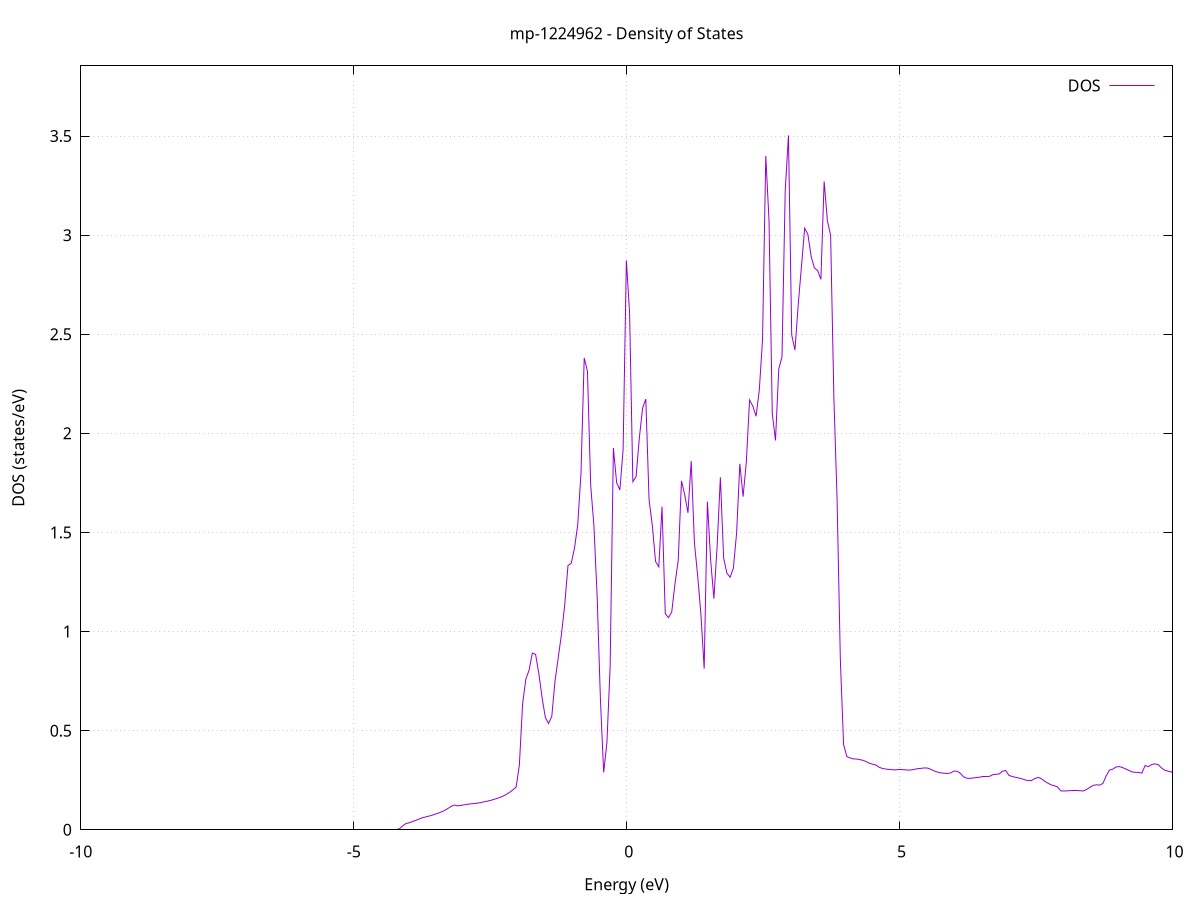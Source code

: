 set title 'mp-1224962 - Density of States'
set xlabel 'Energy (eV)'
set ylabel 'DOS (states/eV)'
set grid
set xrange [-10:10]
set yrange [0:3.854]
set xzeroaxis lt -1
set terminal png size 800,600
set output 'mp-1224962_dos_gnuplot.png'
plot '-' using 1:2 with lines title 'DOS'
-55.007000 0.000000
-54.947600 0.000000
-54.888200 0.000000
-54.828800 0.000000
-54.769400 0.000000
-54.710000 0.000000
-54.650600 0.000000
-54.591300 0.000000
-54.531900 0.000000
-54.472500 0.000000
-54.413100 0.000000
-54.353700 0.000000
-54.294300 0.000000
-54.234900 0.000000
-54.175500 0.000000
-54.116100 0.000000
-54.056700 0.000000
-53.997300 0.000000
-53.937900 0.000000
-53.878500 0.000000
-53.819100 0.000000
-53.759700 0.000000
-53.700300 0.000000
-53.640900 0.000000
-53.581500 0.000000
-53.522100 0.000000
-53.462700 0.000000
-53.403300 0.000000
-53.343900 0.000000
-53.284500 0.000000
-53.225100 0.000000
-53.165700 0.000000
-53.106300 0.000000
-53.046900 0.000000
-52.987500 0.000000
-52.928100 0.000000
-52.868700 0.000000
-52.809300 0.000000
-52.749900 0.000000
-52.690500 0.000000
-52.631100 0.000000
-52.571700 0.000000
-52.512300 0.000000
-52.453000 0.000000
-52.393600 0.000000
-52.334200 0.000000
-52.274800 0.000000
-52.215400 0.000000
-52.156000 0.000000
-52.096600 0.000000
-52.037200 0.000000
-51.977800 0.000000
-51.918400 0.000000
-51.859000 0.000000
-51.799600 0.000000
-51.740200 0.000000
-51.680800 0.000000
-51.621400 0.000000
-51.562000 0.000000
-51.502600 0.000000
-51.443200 0.000000
-51.383800 0.000000
-51.324400 0.000000
-51.265000 0.000000
-51.205600 0.000000
-51.146200 0.000000
-51.086800 0.000000
-51.027400 0.000000
-50.968000 0.000000
-50.908600 0.000000
-50.849200 0.000000
-50.789800 0.000000
-50.730400 0.000000
-50.671000 0.000000
-50.611600 0.000000
-50.552200 0.000000
-50.492800 0.000000
-50.433400 0.000000
-50.374100 0.000000
-50.314700 0.000000
-50.255300 0.000000
-50.195900 0.000000
-50.136500 0.000000
-50.077100 0.000000
-50.017700 0.000000
-49.958300 0.000000
-49.898900 0.000000
-49.839500 0.000000
-49.780100 0.000000
-49.720700 0.000000
-49.661300 0.000000
-49.601900 49.075800
-49.542500 0.000000
-49.483100 0.000000
-49.423700 0.000000
-49.364300 16.734500
-49.304900 0.000000
-49.245500 0.000000
-49.186100 0.000000
-49.126700 0.000000
-49.067300 0.000000
-49.007900 0.000000
-48.948500 0.000000
-48.889100 0.000000
-48.829700 0.000000
-48.770300 0.000000
-48.710900 0.000000
-48.651500 0.000000
-48.592100 0.000000
-48.532700 0.000000
-48.473300 0.000000
-48.413900 0.000000
-48.354500 0.000000
-48.295100 0.000000
-48.235800 0.000000
-48.176400 0.000000
-48.117000 0.000000
-48.057600 0.000000
-47.998200 0.000000
-47.938800 0.000000
-47.879400 0.000000
-47.820000 0.000000
-47.760600 0.000000
-47.701200 0.000000
-47.641800 0.000000
-47.582400 0.000000
-47.523000 0.000000
-47.463600 0.000000
-47.404200 0.000000
-47.344800 0.000000
-47.285400 0.000000
-47.226000 0.000000
-47.166600 0.000000
-47.107200 0.000000
-47.047800 0.000000
-46.988400 0.000000
-46.929000 0.000000
-46.869600 0.000000
-46.810200 0.000000
-46.750800 0.000000
-46.691400 0.000000
-46.632000 0.000000
-46.572600 0.000000
-46.513200 0.000000
-46.453800 0.000000
-46.394400 0.000000
-46.335000 0.000000
-46.275600 0.000000
-46.216200 0.000000
-46.156800 0.000000
-46.097500 0.000000
-46.038100 0.000000
-45.978700 0.000000
-45.919300 0.000000
-45.859900 0.000000
-45.800500 0.000000
-45.741100 0.000000
-45.681700 0.000000
-45.622300 0.000000
-45.562900 0.000000
-45.503500 0.000000
-45.444100 0.000000
-45.384700 0.000000
-45.325300 0.000000
-45.265900 0.000000
-45.206500 0.000000
-45.147100 0.000000
-45.087700 0.000000
-45.028300 0.000000
-44.968900 0.000000
-44.909500 0.000000
-44.850100 0.000000
-44.790700 0.000000
-44.731300 0.000000
-44.671900 0.000000
-44.612500 0.000000
-44.553100 0.000000
-44.493700 0.000000
-44.434300 0.000000
-44.374900 0.000000
-44.315500 0.000000
-44.256100 0.000000
-44.196700 0.000000
-44.137300 0.000000
-44.077900 0.000000
-44.018500 0.000000
-43.959200 0.000000
-43.899800 0.000000
-43.840400 0.000000
-43.781000 0.000000
-43.721600 0.000000
-43.662200 0.000000
-43.602800 0.000000
-43.543400 0.000000
-43.484000 0.000000
-43.424600 0.000000
-43.365200 0.000000
-43.305800 0.000000
-43.246400 0.000000
-43.187000 0.000000
-43.127600 0.000000
-43.068200 0.000000
-43.008800 0.000000
-42.949400 0.000000
-42.890000 0.000000
-42.830600 0.000000
-42.771200 0.000000
-42.711800 0.000000
-42.652400 0.000000
-42.593000 0.000000
-42.533600 0.000000
-42.474200 0.000000
-42.414800 0.000000
-42.355400 0.000000
-42.296000 0.000000
-42.236600 0.000000
-42.177200 0.000000
-42.117800 0.000000
-42.058400 0.000000
-41.999000 0.000000
-41.939600 0.000000
-41.880300 0.000000
-41.820900 0.000000
-41.761500 0.000000
-41.702100 0.000000
-41.642700 0.000000
-41.583300 0.000000
-41.523900 0.000000
-41.464500 0.000000
-41.405100 0.000000
-41.345700 0.000000
-41.286300 0.000000
-41.226900 0.000000
-41.167500 0.000000
-41.108100 0.000000
-41.048700 0.000000
-40.989300 0.000000
-40.929900 0.000000
-40.870500 0.000000
-40.811100 0.000000
-40.751700 0.000000
-40.692300 0.000000
-40.632900 0.000000
-40.573500 0.000000
-40.514100 0.000000
-40.454700 0.000000
-40.395300 0.000000
-40.335900 0.000000
-40.276500 0.000000
-40.217100 0.000000
-40.157700 0.000000
-40.098300 0.000000
-40.038900 0.000000
-39.979500 0.000000
-39.920100 0.000000
-39.860700 0.000000
-39.801300 0.000000
-39.742000 0.000000
-39.682600 0.000000
-39.623200 0.000000
-39.563800 0.000000
-39.504400 0.000000
-39.445000 0.000000
-39.385600 0.000000
-39.326200 0.000000
-39.266800 0.000000
-39.207400 0.000000
-39.148000 0.000000
-39.088600 0.000000
-39.029200 0.000000
-38.969800 0.000000
-38.910400 0.000000
-38.851000 0.000000
-38.791600 0.000000
-38.732200 0.000000
-38.672800 0.000000
-38.613400 0.000000
-38.554000 0.000000
-38.494600 0.000000
-38.435200 0.000000
-38.375800 0.000000
-38.316400 0.000000
-38.257000 0.000000
-38.197600 0.000000
-38.138200 0.000000
-38.078800 0.000000
-38.019400 0.000000
-37.960000 0.000000
-37.900600 0.000000
-37.841200 0.000000
-37.781800 0.000000
-37.722400 0.000000
-37.663000 0.000000
-37.603700 0.000000
-37.544300 0.000000
-37.484900 0.000000
-37.425500 0.000000
-37.366100 0.000000
-37.306700 0.000000
-37.247300 0.000000
-37.187900 0.000000
-37.128500 0.000000
-37.069100 0.000000
-37.009700 0.000000
-36.950300 0.000000
-36.890900 0.000000
-36.831500 0.000000
-36.772100 0.000000
-36.712700 0.000000
-36.653300 0.000000
-36.593900 0.000000
-36.534500 0.000000
-36.475100 0.000000
-36.415700 0.000000
-36.356300 0.000000
-36.296900 0.000000
-36.237500 0.000000
-36.178100 0.000000
-36.118700 0.000000
-36.059300 0.000000
-35.999900 0.000000
-35.940500 0.000000
-35.881100 0.000000
-35.821700 0.000000
-35.762300 0.000000
-35.702900 0.000000
-35.643500 0.000000
-35.584100 0.000000
-35.524700 0.000000
-35.465400 0.000000
-35.406000 0.000000
-35.346600 0.000000
-35.287200 0.000000
-35.227800 0.000000
-35.168400 0.000000
-35.109000 0.000000
-35.049600 0.000000
-34.990200 0.000000
-34.930800 0.000000
-34.871400 0.000000
-34.812000 0.000000
-34.752600 0.000000
-34.693200 0.000000
-34.633800 0.000000
-34.574400 0.000000
-34.515000 0.000000
-34.455600 0.000000
-34.396200 0.000000
-34.336800 0.000000
-34.277400 0.000000
-34.218000 0.000000
-34.158600 0.000000
-34.099200 0.000000
-34.039800 0.000000
-33.980400 0.000000
-33.921000 0.000000
-33.861600 0.000000
-33.802200 0.000000
-33.742800 0.000000
-33.683400 0.000000
-33.624000 0.000000
-33.564600 0.000000
-33.505200 0.000000
-33.445800 0.000000
-33.386500 0.000000
-33.327100 0.000000
-33.267700 0.000000
-33.208300 0.000000
-33.148900 0.000000
-33.089500 0.000000
-33.030100 0.000000
-32.970700 0.000000
-32.911300 0.000000
-32.851900 0.000000
-32.792500 0.000000
-32.733100 0.000000
-32.673700 0.000000
-32.614300 0.000000
-32.554900 0.000000
-32.495500 0.000000
-32.436100 0.000000
-32.376700 0.000000
-32.317300 0.000000
-32.257900 0.000000
-32.198500 0.000000
-32.139100 0.000000
-32.079700 0.000000
-32.020300 0.000000
-31.960900 0.000000
-31.901500 0.000000
-31.842100 0.000000
-31.782700 0.000000
-31.723300 0.000000
-31.663900 0.000000
-31.604500 0.000000
-31.545100 0.000000
-31.485700 0.000000
-31.426300 0.000000
-31.366900 0.000000
-31.307500 0.000000
-31.248200 0.000000
-31.188800 0.000000
-31.129400 0.000000
-31.070000 0.000000
-31.010600 0.000000
-30.951200 0.000000
-30.891800 0.000000
-30.832400 0.000000
-30.773000 0.000000
-30.713600 0.000000
-30.654200 0.000000
-30.594800 0.000000
-30.535400 0.000000
-30.476000 0.000000
-30.416600 0.000000
-30.357200 0.000000
-30.297800 0.000000
-30.238400 0.000000
-30.179000 0.000000
-30.119600 0.000000
-30.060200 0.000000
-30.000800 0.000000
-29.941400 0.000000
-29.882000 0.000000
-29.822600 0.000000
-29.763200 0.000000
-29.703800 0.000000
-29.644400 0.000000
-29.585000 0.000000
-29.525600 0.000000
-29.466200 0.000000
-29.406800 0.000000
-29.347400 0.000000
-29.288000 0.000000
-29.228600 0.000000
-29.169200 0.000000
-29.109900 0.000000
-29.050500 0.000000
-28.991100 0.000000
-28.931700 0.000000
-28.872300 0.000000
-28.812900 0.000000
-28.753500 0.000000
-28.694100 0.000000
-28.634700 0.000000
-28.575300 0.000000
-28.515900 0.000000
-28.456500 0.000000
-28.397100 0.000000
-28.337700 0.000000
-28.278300 0.000000
-28.218900 0.000000
-28.159500 0.000000
-28.100100 0.000000
-28.040700 0.000000
-27.981300 0.000000
-27.921900 0.000000
-27.862500 0.000000
-27.803100 0.000000
-27.743700 0.000000
-27.684300 0.000000
-27.624900 0.000000
-27.565500 0.000000
-27.506100 0.000000
-27.446700 0.000000
-27.387300 0.000000
-27.327900 0.000000
-27.268500 0.000000
-27.209100 0.000000
-27.149700 0.000000
-27.090300 0.000000
-27.030900 0.000000
-26.971600 0.000000
-26.912200 0.000000
-26.852800 0.000000
-26.793400 0.000000
-26.734000 0.000000
-26.674600 0.000000
-26.615200 0.000000
-26.555800 0.000000
-26.496400 0.000000
-26.437000 0.000000
-26.377600 0.000000
-26.318200 0.000000
-26.258800 0.000000
-26.199400 0.000000
-26.140000 0.000000
-26.080600 0.000000
-26.021200 0.000000
-25.961800 0.000000
-25.902400 0.000000
-25.843000 0.000000
-25.783600 0.000000
-25.724200 0.000000
-25.664800 0.000000
-25.605400 0.000000
-25.546000 0.000000
-25.486600 0.000000
-25.427200 0.000000
-25.367800 0.000000
-25.308400 0.000000
-25.249000 0.000000
-25.189600 0.000000
-25.130200 0.000000
-25.070800 0.000000
-25.011400 0.000000
-24.952000 0.000000
-24.892700 0.000000
-24.833300 0.000000
-24.773900 0.000000
-24.714500 0.000000
-24.655100 0.000000
-24.595700 0.000000
-24.536300 0.000000
-24.476900 0.000000
-24.417500 0.000000
-24.358100 0.000000
-24.298700 0.000000
-24.239300 0.000000
-24.179900 0.000000
-24.120500 0.000000
-24.061100 0.000000
-24.001700 0.000000
-23.942300 0.000000
-23.882900 0.000000
-23.823500 0.000000
-23.764100 0.000000
-23.704700 0.000000
-23.645300 0.000000
-23.585900 0.000000
-23.526500 0.000000
-23.467100 0.000000
-23.407700 0.000000
-23.348300 0.000000
-23.288900 0.000000
-23.229500 0.000000
-23.170100 0.000000
-23.110700 0.000000
-23.051300 0.000000
-22.991900 0.000000
-22.932500 0.000000
-22.873100 0.000000
-22.813700 0.000000
-22.754400 0.000000
-22.695000 0.000000
-22.635600 0.000000
-22.576200 0.000000
-22.516800 0.000000
-22.457400 0.000000
-22.398000 0.000000
-22.338600 0.000000
-22.279200 0.000000
-22.219800 0.000000
-22.160400 0.000000
-22.101000 0.000000
-22.041600 0.000000
-21.982200 0.000000
-21.922800 0.000000
-21.863400 0.000000
-21.804000 0.000000
-21.744600 0.000000
-21.685200 0.000000
-21.625800 0.000000
-21.566400 0.000000
-21.507000 0.000000
-21.447600 0.000000
-21.388200 0.000000
-21.328800 0.000000
-21.269400 0.000000
-21.210000 0.000000
-21.150600 0.000000
-21.091200 0.000000
-21.031800 0.000000
-20.972400 0.000000
-20.913000 0.000000
-20.853600 0.000000
-20.794200 0.000000
-20.734800 0.000000
-20.675400 0.000000
-20.616100 0.000000
-20.556700 0.000000
-20.497300 0.000000
-20.437900 0.000000
-20.378500 0.000000
-20.319100 0.000000
-20.259700 0.000000
-20.200300 0.000000
-20.140900 0.000000
-20.081500 0.000000
-20.022100 0.000000
-19.962700 0.000000
-19.903300 0.000000
-19.843900 0.000000
-19.784500 0.000000
-19.725100 0.000000
-19.665700 0.000000
-19.606300 0.000000
-19.546900 0.000000
-19.487500 0.000000
-19.428100 0.000000
-19.368700 0.000000
-19.309300 0.000000
-19.249900 0.000000
-19.190500 0.000000
-19.131100 0.000000
-19.071700 0.000000
-19.012300 0.000000
-18.952900 0.000000
-18.893500 0.000000
-18.834100 0.000000
-18.774700 0.000000
-18.715300 0.000000
-18.655900 0.000000
-18.596500 0.000000
-18.537100 0.000000
-18.477800 0.000000
-18.418400 0.000000
-18.359000 0.000000
-18.299600 0.000000
-18.240200 0.000000
-18.180800 0.000000
-18.121400 0.000000
-18.062000 0.000000
-18.002600 0.000000
-17.943200 0.000000
-17.883800 0.000000
-17.824400 0.000000
-17.765000 0.000000
-17.705600 0.000000
-17.646200 0.000000
-17.586800 0.000000
-17.527400 0.000000
-17.468000 0.000000
-17.408600 0.000000
-17.349200 0.000000
-17.289800 0.000000
-17.230400 0.000000
-17.171000 0.000000
-17.111600 0.000000
-17.052200 0.000000
-16.992800 0.000000
-16.933400 0.000000
-16.874000 0.000000
-16.814600 0.000000
-16.755200 0.000000
-16.695800 0.000000
-16.636400 0.000000
-16.577000 0.000000
-16.517600 0.000000
-16.458200 0.000000
-16.398900 0.000000
-16.339500 0.000000
-16.280100 0.000000
-16.220700 0.000000
-16.161300 0.000000
-16.101900 0.000000
-16.042500 0.000000
-15.983100 0.000000
-15.923700 0.000000
-15.864300 0.000000
-15.804900 0.000000
-15.745500 0.000000
-15.686100 0.000000
-15.626700 0.000000
-15.567300 0.000000
-15.507900 0.000000
-15.448500 0.000000
-15.389100 0.000000
-15.329700 0.000000
-15.270300 0.000000
-15.210900 0.000000
-15.151500 0.000000
-15.092100 0.000000
-15.032700 0.000000
-14.973300 0.000000
-14.913900 0.000000
-14.854500 0.000000
-14.795100 0.000000
-14.735700 0.000000
-14.676300 0.000000
-14.616900 0.000000
-14.557500 0.000000
-14.498100 0.000000
-14.438700 0.000000
-14.379300 0.000000
-14.319900 0.000000
-14.260600 0.000000
-14.201200 0.000000
-14.141800 0.000000
-14.082400 0.000000
-14.023000 0.000000
-13.963600 0.000000
-13.904200 0.000000
-13.844800 0.000000
-13.785400 0.000000
-13.726000 0.000000
-13.666600 0.000000
-13.607200 0.000000
-13.547800 0.000000
-13.488400 0.000000
-13.429000 0.000000
-13.369600 0.000000
-13.310200 0.000000
-13.250800 0.000000
-13.191400 0.000000
-13.132000 0.000000
-13.072600 0.000000
-13.013200 0.000000
-12.953800 0.000000
-12.894400 0.000000
-12.835000 0.000000
-12.775600 0.000000
-12.716200 0.000000
-12.656800 0.000000
-12.597400 0.000000
-12.538000 0.000000
-12.478600 0.000000
-12.419200 0.000000
-12.359800 0.000000
-12.300400 0.000000
-12.241000 0.000000
-12.181600 0.000000
-12.122300 0.000000
-12.062900 0.000000
-12.003500 0.000000
-11.944100 0.000000
-11.884700 0.000000
-11.825300 0.000000
-11.765900 0.000000
-11.706500 0.000000
-11.647100 0.000000
-11.587700 0.000000
-11.528300 0.000000
-11.468900 0.000000
-11.409500 0.000000
-11.350100 0.000000
-11.290700 0.000000
-11.231300 0.000000
-11.171900 0.000000
-11.112500 0.000000
-11.053100 0.000000
-10.993700 0.000000
-10.934300 0.000000
-10.874900 0.000000
-10.815500 0.000000
-10.756100 0.000000
-10.696700 0.000000
-10.637300 0.000000
-10.577900 0.000000
-10.518500 0.000000
-10.459100 0.000000
-10.399700 0.000000
-10.340300 0.000000
-10.280900 0.000000
-10.221500 0.000000
-10.162100 0.000000
-10.102700 0.000000
-10.043300 0.000000
-9.984000 0.000000
-9.924600 0.000000
-9.865200 0.000000
-9.805800 0.000000
-9.746400 0.000000
-9.687000 0.000000
-9.627600 0.000000
-9.568200 0.000000
-9.508800 0.000000
-9.449400 0.000000
-9.390000 0.000000
-9.330600 0.000000
-9.271200 0.000000
-9.211800 0.000000
-9.152400 0.000000
-9.093000 0.000000
-9.033600 0.000000
-8.974200 0.000000
-8.914800 0.000000
-8.855400 0.000000
-8.796000 0.000000
-8.736600 0.000000
-8.677200 0.000000
-8.617800 0.000000
-8.558400 0.000000
-8.499000 0.000000
-8.439600 0.000000
-8.380200 0.000000
-8.320800 0.000000
-8.261400 0.000000
-8.202000 0.000000
-8.142600 0.000000
-8.083200 0.000000
-8.023800 0.000000
-7.964400 0.000000
-7.905000 0.000000
-7.845700 0.000000
-7.786300 0.000000
-7.726900 0.000000
-7.667500 0.000000
-7.608100 0.000000
-7.548700 0.000000
-7.489300 0.000000
-7.429900 0.000000
-7.370500 0.000000
-7.311100 0.000000
-7.251700 0.000000
-7.192300 0.000000
-7.132900 0.000000
-7.073500 0.000000
-7.014100 0.000000
-6.954700 0.000000
-6.895300 0.000000
-6.835900 0.000000
-6.776500 0.000000
-6.717100 0.000000
-6.657700 0.000000
-6.598300 0.000000
-6.538900 0.000000
-6.479500 0.000000
-6.420100 0.000000
-6.360700 0.000000
-6.301300 0.000000
-6.241900 0.000000
-6.182500 0.000000
-6.123100 0.000000
-6.063700 0.000000
-6.004300 0.000000
-5.944900 0.000000
-5.885500 0.000000
-5.826100 0.000000
-5.766800 0.000000
-5.707400 0.000000
-5.648000 0.000000
-5.588600 0.000000
-5.529200 0.000000
-5.469800 0.000000
-5.410400 0.000000
-5.351000 0.000000
-5.291600 0.000000
-5.232200 0.000000
-5.172800 0.000000
-5.113400 0.000000
-5.054000 0.000000
-4.994600 0.000000
-4.935200 0.000000
-4.875800 0.000000
-4.816400 0.000000
-4.757000 0.000000
-4.697600 0.000000
-4.638200 0.000000
-4.578800 0.000000
-4.519400 0.000000
-4.460000 0.000000
-4.400600 0.000000
-4.341200 0.000000
-4.281800 0.000000
-4.222400 0.000000
-4.163000 0.004900
-4.103600 0.019500
-4.044200 0.031300
-3.984800 0.035100
-3.925400 0.041500
-3.866000 0.047300
-3.806600 0.053700
-3.747200 0.060000
-3.687800 0.064400
-3.628500 0.068400
-3.569100 0.073100
-3.509700 0.078400
-3.450300 0.084200
-3.390900 0.090400
-3.331500 0.098000
-3.272100 0.107800
-3.212700 0.118700
-3.153300 0.124600
-3.093900 0.120500
-3.034500 0.123200
-2.975100 0.125900
-2.915700 0.128600
-2.856300 0.130800
-2.796900 0.132400
-2.737500 0.134200
-2.678100 0.137000
-2.618700 0.140600
-2.559300 0.143900
-2.499900 0.147800
-2.440500 0.152400
-2.381100 0.157600
-2.321700 0.163300
-2.262300 0.170100
-2.202900 0.178900
-2.143500 0.189100
-2.084100 0.201300
-2.024700 0.215400
-1.965300 0.326500
-1.905900 0.634800
-1.846500 0.760300
-1.787100 0.805600
-1.727700 0.891400
-1.668300 0.885100
-1.608900 0.788500
-1.549500 0.667200
-1.490200 0.567900
-1.430800 0.536100
-1.371400 0.571900
-1.312000 0.750500
-1.252600 0.869100
-1.193200 0.988300
-1.133800 1.137200
-1.074400 1.333300
-1.015000 1.345000
-0.955600 1.420600
-0.896200 1.538800
-0.836800 1.796400
-0.777400 2.380500
-0.718000 2.313700
-0.658600 1.737000
-0.599200 1.532900
-0.539800 1.173700
-0.480400 0.657100
-0.421000 0.289700
-0.361600 0.438500
-0.302200 0.825200
-0.242800 1.926300
-0.183400 1.751400
-0.124000 1.714400
-0.064600 1.918600
-0.005200 2.872400
0.054200 2.607000
0.113600 1.756200
0.173000 1.781600
0.232400 1.975700
0.291800 2.126800
0.351200 2.173200
0.410600 1.665400
0.470000 1.536900
0.529400 1.353800
0.588800 1.326300
0.648100 1.630300
0.707500 1.090800
0.766900 1.069900
0.826300 1.099500
0.885700 1.240700
0.945100 1.359700
1.004500 1.760400
1.063900 1.690200
1.123300 1.599000
1.182700 1.860100
1.242100 1.445500
1.301500 1.281000
1.360900 1.086500
1.420300 0.812800
1.479700 1.655100
1.539100 1.359500
1.598500 1.165900
1.657900 1.432200
1.717300 1.778500
1.776700 1.372600
1.836100 1.295000
1.895500 1.273700
1.954900 1.319300
2.014300 1.496500
2.073700 1.846400
2.133100 1.680900
2.192500 1.854200
2.251900 2.168800
2.311300 2.137700
2.370700 2.086400
2.430100 2.217900
2.489500 2.472300
2.548900 3.399800
2.608300 3.074500
2.667700 2.099800
2.727000 1.964300
2.786400 2.323500
2.845800 2.386000
2.905200 3.225800
2.964600 3.503200
3.024000 2.496400
3.083400 2.420500
3.142800 2.647800
3.202200 2.840600
3.261600 3.035300
3.321000 3.003200
3.380400 2.892200
3.439800 2.834500
3.499200 2.821500
3.558600 2.777000
3.618000 3.271100
3.677400 3.073200
3.736800 2.999300
3.796200 2.184200
3.855600 1.662500
3.915000 0.857900
3.974400 0.430500
4.033800 0.369400
4.093200 0.362400
4.152600 0.357600
4.212000 0.357100
4.271400 0.353700
4.330800 0.350600
4.390200 0.343600
4.449600 0.334800
4.509000 0.330700
4.568400 0.326500
4.627800 0.315100
4.687200 0.309300
4.746600 0.306400
4.806000 0.304600
4.865300 0.303100
4.924700 0.301900
4.984100 0.304400
5.043500 0.303500
5.102900 0.302400
5.162300 0.301100
5.221700 0.302000
5.281100 0.305600
5.340500 0.308700
5.399900 0.310100
5.459300 0.312100
5.518700 0.311000
5.578100 0.304400
5.637500 0.296500
5.696900 0.290900
5.756300 0.287300
5.815700 0.285000
5.875100 0.284200
5.934500 0.286500
5.993900 0.296000
6.053300 0.295700
6.112700 0.284800
6.172100 0.267100
6.231500 0.260100
6.290900 0.259400
6.350300 0.261400
6.409700 0.263300
6.469100 0.265500
6.528500 0.268900
6.587900 0.268800
6.647300 0.269400
6.706700 0.277700
6.766100 0.280000
6.825500 0.281400
6.884900 0.295400
6.944300 0.299100
7.003600 0.274400
7.063000 0.268900
7.122400 0.264800
7.181800 0.261300
7.241200 0.257100
7.300600 0.251600
7.360000 0.247700
7.419400 0.248900
7.478800 0.258600
7.538200 0.264400
7.597600 0.257600
7.657000 0.245300
7.716400 0.235300
7.775800 0.226800
7.835200 0.222200
7.894600 0.216000
7.954000 0.196100
8.013400 0.195600
8.072800 0.196400
8.132200 0.197500
8.191600 0.198200
8.251000 0.198000
8.310400 0.196800
8.369800 0.195900
8.429200 0.204400
8.488600 0.214200
8.548000 0.224200
8.607400 0.227000
8.666800 0.225100
8.726200 0.234400
8.785600 0.272400
8.845000 0.301100
8.904400 0.305600
8.963800 0.316700
9.023200 0.318900
9.082600 0.314000
9.141900 0.307000
9.201300 0.299400
9.260700 0.291900
9.320100 0.289800
9.379500 0.289500
9.438900 0.285600
9.498300 0.324000
9.557700 0.318700
9.617100 0.329000
9.676500 0.332200
9.735900 0.329200
9.795300 0.312900
9.854700 0.300900
9.914100 0.296100
9.973500 0.292100
10.032900 0.282500
10.092300 0.278300
10.151700 0.276100
10.211100 0.275300
10.270500 0.261500
10.329900 0.258300
10.389300 0.256800
10.448700 0.257400
10.508100 0.262200
10.567500 0.266800
10.626900 0.280100
10.686300 0.296900
10.745700 0.309100
10.805100 0.308100
10.864500 0.302900
10.923900 0.302600
10.983300 0.303900
11.042700 0.307200
11.102100 0.311400
11.161500 0.311100
11.220800 0.314000
11.280200 0.313300
11.339600 0.304200
11.399000 0.291400
11.458400 0.278000
11.517800 0.265800
11.577200 0.249900
11.636600 0.234700
11.696000 0.222100
11.755400 0.213100
11.814800 0.205300
11.874200 0.203300
11.933600 0.205300
11.993000 0.209300
12.052400 0.216800
12.111800 0.231300
12.171200 0.249500
12.230600 0.276800
12.290000 0.332600
12.349400 0.440300
12.408800 0.457000
12.468200 0.441200
12.527600 0.430200
12.587000 0.420000
12.646400 0.421300
12.705800 0.400100
12.765200 0.390400
12.824600 0.402800
12.884000 0.381300
12.943400 0.377000
13.002800 0.369700
13.062200 0.366200
13.121600 0.371100
13.181000 0.380700
13.240400 0.387300
13.299800 0.388700
13.359100 0.386200
13.418500 0.383100
13.477900 0.382600
13.537300 0.388200
13.596700 0.397300
13.656100 0.404400
13.715500 0.406700
13.774900 0.401900
13.834300 0.397200
13.893700 0.395300
13.953100 0.395400
14.012500 0.396000
14.071900 0.395700
14.131300 0.394900
14.190700 0.389200
14.250100 0.381300
14.309500 0.376200
14.368900 0.373200
14.428300 0.375000
14.487700 0.389800
14.547100 0.412800
14.606500 0.432200
14.665900 0.437400
14.725300 0.436800
14.784700 0.434700
14.844100 0.436500
14.903500 0.438000
14.962900 0.436200
15.022300 0.428800
15.081700 0.426200
15.141100 0.426600
15.200500 0.427500
15.259900 0.431100
15.319300 0.436600
15.378700 0.442700
15.438100 0.446900
15.497400 0.448900
15.556800 0.452500
15.616200 0.457100
15.675600 0.463200
15.735000 0.474800
15.794400 0.489300
15.853800 0.492200
15.913200 0.497100
15.972600 0.497800
16.032000 0.502500
16.091400 0.518200
16.150800 0.517200
16.210200 0.517400
16.269600 0.518900
16.329000 0.521700
16.388400 0.519400
16.447800 0.511200
16.507200 0.505200
16.566600 0.507800
16.626000 0.513700
16.685400 0.519300
16.744800 0.524900
16.804200 0.517300
16.863600 0.511600
16.923000 0.508500
16.982400 0.504300
17.041800 0.496300
17.101200 0.491600
17.160600 0.487000
17.220000 0.485300
17.279400 0.490100
17.338800 0.498100
17.398200 0.488300
17.457600 0.485200
17.517000 0.484300
17.576400 0.481000
17.635700 0.478500
17.695100 0.478900
17.754500 0.482500
17.813900 0.484000
17.873300 0.482500
17.932700 0.475900
17.992100 0.463500
18.051500 0.446000
18.110900 0.426000
18.170300 0.414700
18.229700 0.407900
18.289100 0.406400
18.348500 0.412900
18.407900 0.421100
18.467300 0.429500
18.526700 0.422900
18.586100 0.412600
18.645500 0.405300
18.704900 0.403700
18.764300 0.408500
18.823700 0.414200
18.883100 0.428400
18.942500 0.442300
19.001900 0.436400
19.061300 0.452100
19.120700 0.458600
19.180100 0.465200
19.239500 0.475400
19.298900 0.476000
19.358300 0.472000
19.417700 0.477300
19.477100 0.476000
19.536500 0.471900
19.595900 0.469600
19.655300 0.469800
19.714600 0.470300
19.774000 0.471200
19.833400 0.473300
19.892800 0.473600
19.952200 0.472100
20.011600 0.469300
20.071000 0.467400
20.130400 0.469600
20.189800 0.475100
20.249200 0.480600
20.308600 0.481500
20.368000 0.481800
20.427400 0.477000
20.486800 0.476100
20.546200 0.474800
20.605600 0.473600
20.665000 0.472800
20.724400 0.473000
20.783800 0.521400
20.843200 0.488600
20.902600 0.483100
20.962000 0.476900
21.021400 0.467900
21.080800 0.453600
21.140200 0.456400
21.199600 0.461100
21.259000 0.470400
21.318400 0.518900
21.377800 0.465000
21.437200 0.463300
21.496600 0.467400
21.556000 0.472700
21.615400 0.464600
21.674800 0.451500
21.734200 0.450200
21.793600 0.445400
21.852900 0.438800
21.912300 0.434000
21.971700 0.433600
22.031100 0.437300
22.090500 0.441300
22.149900 0.442800
22.209300 0.440500
22.268700 0.437100
22.328100 0.432000
22.387500 0.440200
22.446900 0.452500
22.506300 0.452600
22.565700 0.452500
22.625100 0.457500
22.684500 0.472300
22.743900 0.491500
22.803300 0.495300
22.862700 0.476800
22.922100 0.459000
22.981500 0.461200
23.040900 0.481100
23.100300 0.545200
23.159700 0.583900
23.219100 0.651800
23.278500 0.714900
23.337900 0.792400
23.397300 0.839200
23.456700 0.883000
23.516100 0.935100
23.575500 0.930500
23.634900 0.860900
23.694300 0.830000
23.753700 0.815200
23.813100 0.799400
23.872500 0.781500
23.931900 0.755300
23.991200 0.760700
24.050600 0.760800
24.110000 0.750600
24.169400 0.720200
24.228800 0.714600
24.288200 0.715900
24.347600 0.703700
24.407000 0.691600
24.466400 0.676600
24.525800 0.665300
24.585200 0.662300
24.644600 0.660400
24.704000 0.663300
24.763400 0.658500
24.822800 0.652100
24.882200 0.643600
24.941600 0.632100
25.001000 0.631100
25.060400 0.609300
25.119800 0.602200
25.179200 0.608500
25.238600 0.618600
25.298000 0.638000
25.357400 0.647500
25.416800 0.625700
25.476200 0.594400
25.535600 0.576600
25.595000 0.564500
25.654400 0.556900
25.713800 0.542500
25.773200 0.536600
25.832600 0.529600
25.892000 0.520300
25.951400 0.507600
26.010800 0.491400
26.070200 0.480200
26.129500 0.475000
26.188900 0.456400
26.248300 0.436600
26.307700 0.426400
26.367100 0.418300
26.426500 0.411400
26.485900 0.407700
26.545300 0.411400
26.604700 0.433300
26.664100 0.433600
26.723500 0.443600
26.782900 0.442300
26.842300 0.445100
26.901700 0.464600
26.961100 0.468400
27.020500 0.458500
27.079900 0.428200
27.139300 0.400400
27.198700 0.379700
27.258100 0.365900
27.317500 0.325500
27.376900 0.299500
27.436300 0.276900
27.495700 0.261400
27.555100 0.250300
27.614500 0.236600
27.673900 0.240000
27.733300 0.248400
27.792700 0.266600
27.852100 0.278500
27.911500 0.294600
27.970900 0.317900
28.030300 0.339200
28.089700 0.354600
28.149100 0.380800
28.208400 0.424800
28.267800 0.447500
28.327200 0.480200
28.386600 0.511700
28.446000 0.540200
28.505400 0.544600
28.564800 0.548700
28.624200 0.551700
28.683600 0.532200
28.743000 0.498100
28.802400 0.482500
28.861800 0.479100
28.921200 0.519200
28.980600 0.544200
29.040000 0.581800
29.099400 0.655800
29.158800 0.700900
29.218200 0.736400
29.277600 0.737900
29.337000 0.715800
29.396400 0.703500
29.455800 0.685200
29.515200 0.675200
29.574600 0.677800
29.634000 0.666800
29.693400 0.693800
29.752800 0.728400
29.812200 0.767300
29.871600 0.781500
29.931000 0.792300
29.990400 0.743600
30.049800 0.711400
30.109200 0.682400
30.168600 0.646500
30.228000 0.625000
30.287400 0.613100
30.346700 0.601000
30.406100 0.597400
30.465500 0.597100
30.524900 0.597200
30.584300 0.627500
30.643700 0.662600
30.703100 0.615100
30.762500 0.620500
30.821900 0.624600
30.881300 0.621200
30.940700 0.598700
31.000100 0.576500
31.059500 0.568400
31.118900 0.569400
31.178300 0.560000
31.237700 0.528600
31.297100 0.526100
31.356500 0.532400
31.415900 0.572500
31.475300 0.591100
31.534700 0.590100
31.594100 0.614800
31.653500 0.634500
31.712900 0.639100
31.772300 0.648600
31.831700 0.677200
31.891100 0.697500
31.950500 0.671700
32.009900 0.660200
32.069300 0.643000
32.128700 0.625700
32.188100 0.622500
32.247500 0.625300
32.306900 0.605300
32.366300 0.620500
32.425700 0.635400
32.485000 0.655100
32.544400 0.675600
32.603800 0.693200
32.663200 0.704200
32.722600 0.731200
32.782000 0.766400
32.841400 0.799100
32.900800 0.776000
32.960200 0.778000
33.019600 0.736900
33.079000 0.724500
33.138400 0.648300
33.197800 0.632100
33.257200 0.625300
33.316600 0.639100
33.376000 0.646900
33.435400 0.668000
33.494800 0.679200
33.554200 0.720400
33.613600 0.744900
33.673000 0.744400
33.732400 0.752800
33.791800 0.781700
33.851200 0.808800
33.910600 0.801500
33.970000 0.753800
34.029400 0.729700
34.088800 0.707600
34.148200 0.692200
34.207600 0.683800
34.267000 0.676600
34.326400 0.673600
34.385800 0.668900
34.445200 0.681400
34.504600 0.693800
34.564000 0.698400
34.623300 0.697200
34.682700 0.690300
34.742100 0.692000
34.801500 0.687300
34.860900 0.641600
34.920300 0.633700
34.979700 0.631900
35.039100 0.625600
35.098500 0.622700
35.157900 0.622500
35.217300 0.647700
35.276700 0.683500
35.336100 0.716400
35.395500 0.722600
35.454900 0.702400
35.514300 0.666100
35.573700 0.666500
35.633100 0.669900
35.692500 0.685700
35.751900 0.700100
35.811300 0.703900
35.870700 0.700600
35.930100 0.686900
35.989500 0.673500
36.048900 0.654100
36.108300 0.636300
36.167700 0.622700
36.227100 0.626800
36.286500 0.612800
36.345900 0.618200
36.405300 0.629200
36.464700 0.661700
36.524100 0.672100
36.583500 0.687200
36.642900 0.659500
36.702200 0.639500
36.761600 0.612600
36.821000 0.603900
36.880400 0.609000
36.939800 0.617500
36.999200 0.635100
37.058600 0.632800
37.118000 0.625900
37.177400 0.621200
37.236800 0.646400
37.296200 0.674100
37.355600 0.688400
37.415000 0.697900
37.474400 0.706000
37.533800 0.715400
37.593200 0.731700
37.652600 0.735300
37.712000 0.733200
37.771400 0.726900
37.830800 0.736300
37.890200 0.747300
37.949600 0.730600
38.009000 0.726200
38.068400 0.717000
38.127800 0.721100
38.187200 0.739600
38.246600 0.743800
38.306000 0.741100
38.365400 0.741100
38.424800 0.755200
38.484200 0.783800
38.543600 0.764900
38.603000 0.736000
38.662400 0.713700
38.721800 0.696700
38.781200 0.687400
38.840500 0.694800
38.899900 0.718800
38.959300 0.754800
39.018700 0.760100
39.078100 0.757400
39.137500 0.749600
39.196900 0.766800
39.256300 0.778500
39.315700 0.766100
39.375100 0.757400
39.434500 0.750100
39.493900 0.745300
39.553300 0.744000
39.612700 0.745200
39.672100 0.757200
39.731500 0.764700
39.790900 0.766000
39.850300 0.766700
39.909700 0.771700
39.969100 0.809100
40.028500 0.802500
40.087900 0.816200
40.147300 0.831800
40.206700 0.842000
40.266100 0.857400
40.325500 0.879800
40.384900 0.926600
40.444300 0.961600
40.503700 0.963400
40.563100 0.953400
40.622500 0.940000
40.681900 0.914200
40.741300 0.900500
40.800700 0.900200
40.860100 0.884100
40.919500 0.849500
40.978800 0.821200
41.038200 0.799600
41.097600 0.787800
41.157000 0.779100
41.216400 0.762200
41.275800 0.735600
41.335200 0.745300
41.394600 0.788600
41.454000 0.811400
41.513400 0.837400
41.572800 0.884600
41.632200 0.911400
41.691600 0.921800
41.751000 0.950700
41.810400 0.980000
41.869800 0.983900
41.929200 0.987100
41.988600 0.964000
42.048000 0.955700
42.107400 0.938000
42.166800 0.903800
42.226200 0.874300
42.285600 0.869600
42.345000 0.888100
42.404400 0.901400
42.463800 0.919600
42.523200 0.927700
42.582600 0.919500
42.642000 0.944300
42.701400 0.992400
42.760800 1.063000
42.820200 1.123000
42.879600 1.152900
42.939000 1.236800
42.998400 1.127100
43.057800 1.064800
43.117100 1.039400
43.176500 1.026000
43.235900 1.023400
43.295300 1.033900
43.354700 1.042000
43.414100 1.065300
43.473500 1.024200
43.532900 1.008500
43.592300 1.002900
43.651700 1.013100
43.711100 1.077000
43.770500 1.107400
43.829900 1.146100
43.889300 1.200400
43.948700 1.233300
44.008100 1.190700
44.067500 1.171300
44.126900 1.096800
44.186300 1.090000
44.245700 1.114900
44.305100 1.133200
44.364500 1.166600
44.423900 1.249500
44.483300 1.396000
44.542700 1.428000
44.602100 1.389200
44.661500 1.437100
44.720900 1.516400
44.780300 1.504600
44.839700 1.535200
44.899100 1.528300
44.958500 1.480100
45.017900 1.427400
45.077300 1.421700
45.136700 1.383000
45.196000 1.393400
45.255400 1.558000
45.314800 2.055500
45.374200 2.099000
45.433600 2.010000
45.493000 1.545000
45.552400 1.344600
45.611800 1.280200
45.671200 1.336700
45.730600 1.382100
45.790000 1.455800
45.849400 1.328600
45.908800 1.242300
45.968200 1.133900
46.027600 0.956200
46.087000 0.921200
46.146400 0.908800
46.205800 0.821700
46.265200 0.776200
46.324600 0.738600
46.384000 0.707400
46.443400 0.689000
46.502800 0.686500
46.562200 0.657000
46.621600 0.669700
46.681000 0.709700
46.740400 0.720800
46.799800 0.736100
46.859200 0.816500
46.918600 0.867200
46.978000 0.858400
47.037400 0.847300
47.096800 0.797200
47.156200 0.709200
47.215600 0.685000
47.275000 0.688800
47.334300 0.719300
47.393700 0.746600
47.453100 0.798300
47.512500 0.893900
47.571900 0.964000
47.631300 0.998400
47.690700 1.019200
47.750100 1.090600
47.809500 1.115500
47.868900 1.111500
47.928300 1.133000
47.987700 1.239700
48.047100 1.279100
48.106500 1.096600
48.165900 0.970500
48.225300 0.873800
48.284700 0.838200
48.344100 0.853300
48.403500 0.821700
48.462900 0.858600
48.522300 0.922900
48.581700 0.936800
48.641100 0.916400
48.700500 0.908800
48.759900 0.871800
48.819300 0.872700
48.878700 0.889800
48.938100 0.884400
48.997500 0.846700
49.056900 0.841100
49.116300 0.834500
49.175700 0.853000
49.235100 0.838900
49.294500 0.864900
49.353900 0.900700
49.413300 0.945200
49.472600 0.966600
49.532000 1.009600
49.591400 1.057200
49.650800 1.068600
49.710200 1.061300
49.769600 1.004900
49.829000 0.955300
49.888400 0.945600
49.947800 0.929500
50.007200 0.855000
50.066600 0.858500
50.126000 0.958300
50.185400 0.821600
50.244800 0.866200
50.304200 0.922800
50.363600 0.913500
50.423000 0.972000
50.482400 0.973100
50.541800 0.995200
50.601200 1.046500
50.660600 1.113400
50.720000 1.156900
50.779400 1.151200
50.838800 1.173900
50.898200 1.218300
50.957600 1.258300
51.017000 1.228800
51.076400 1.246300
51.135800 1.326500
51.195200 1.404900
51.254600 1.553300
51.314000 1.652800
51.373400 1.757400
51.432800 2.145000
51.492200 2.749400
51.551600 2.360100
51.610900 1.880000
51.670300 1.724300
51.729700 1.610500
51.789100 1.578600
51.848500 1.343400
51.907900 1.253600
51.967300 1.247100
52.026700 1.257700
52.086100 1.221400
52.145500 1.173400
52.204900 1.191600
52.264300 1.149300
52.323700 1.188300
52.383100 1.110800
52.442500 1.024100
52.501900 0.947100
52.561300 0.889000
52.620700 0.849200
52.680100 0.815400
52.739500 0.824100
52.798900 0.899100
52.858300 0.964300
52.917700 0.975500
52.977100 0.923400
53.036500 0.860800
53.095900 0.809600
53.155300 0.780800
53.214700 0.762100
53.274100 0.759600
53.333500 0.751400
53.392900 0.759100
53.452300 0.784600
53.511700 0.767000
53.571100 0.756900
53.630500 0.739600
53.689800 0.725100
53.749200 0.715100
53.808600 0.738500
53.868000 0.758400
53.927400 0.770700
53.986800 0.747300
54.046200 0.723000
54.105600 0.712600
54.165000 0.730400
54.224400 0.768200
54.283800 0.814300
54.343200 0.859800
54.402600 0.888200
54.462000 0.895400
54.521400 0.919600
54.580800 0.965900
54.640200 0.944000
54.699600 0.901800
54.759000 0.896300
54.818400 0.834500
54.877800 0.825700
54.937200 0.826000
54.996600 0.855600
55.056000 0.842700
55.115400 0.805400
55.174800 0.763900
55.234200 0.735700
55.293600 0.725600
55.353000 0.710600
55.412400 0.706100
55.471800 0.688800
55.531200 0.678200
55.590600 0.630800
55.650000 0.594600
55.709400 0.568400
55.768800 0.545300
55.828100 0.522700
55.887500 0.491400
55.946900 0.460000
56.006300 0.432000
56.065700 0.411100
56.125100 0.396800
56.184500 0.400700
56.243900 0.406100
56.303300 0.407500
56.362700 0.394700
56.422100 0.373500
56.481500 0.343400
56.540900 0.316500
56.600300 0.306100
56.659700 0.300300
56.719100 0.311000
56.778500 0.313500
56.837900 0.297700
56.897300 0.303400
56.956700 0.305100
57.016100 0.256300
57.075500 0.228000
57.134900 0.194600
57.194300 0.161700
57.253700 0.136600
57.313100 0.107500
57.372500 0.084600
57.431900 0.071300
57.491300 0.057100
57.550700 0.045700
57.610100 0.038700
57.669500 0.033100
57.728900 0.028100
57.788300 0.024000
57.847700 0.018700
57.907100 0.007000
57.966400 0.004100
58.025800 0.002000
58.085200 0.000700
58.144600 0.000000
58.204000 0.000000
58.263400 0.000000
58.322800 0.000000
58.382200 0.000000
58.441600 0.000000
58.501000 0.000000
58.560400 0.000000
58.619800 0.000000
58.679200 0.000000
58.738600 0.000000
58.798000 0.000000
58.857400 0.000000
58.916800 0.000000
58.976200 0.000000
59.035600 0.000000
59.095000 0.000000
59.154400 0.000000
59.213800 0.000000
59.273200 0.000000
59.332600 0.000000
59.392000 0.000000
59.451400 0.000000
59.510800 0.000000
59.570200 0.000000
59.629600 0.000000
59.689000 0.000000
59.748400 0.000000
59.807800 0.000000
59.867200 0.000000
59.926600 0.000000
59.986000 0.000000
60.045400 0.000000
60.104700 0.000000
60.164100 0.000000
60.223500 0.000000
60.282900 0.000000
60.342300 0.000000
60.401700 0.000000
60.461100 0.000000
60.520500 0.000000
60.579900 0.000000
60.639300 0.000000
60.698700 0.000000
60.758100 0.000000
60.817500 0.000000
60.876900 0.000000
60.936300 0.000000
60.995700 0.000000
61.055100 0.000000
61.114500 0.000000
61.173900 0.000000
61.233300 0.000000
61.292700 0.000000
61.352100 0.000000
61.411500 0.000000
61.470900 0.000000
61.530300 0.000000
61.589700 0.000000
61.649100 0.000000
61.708500 0.000000
61.767900 0.000000
61.827300 0.000000
61.886700 0.000000
61.946100 0.000000
62.005500 0.000000
62.064900 0.000000
62.124300 0.000000
62.183600 0.000000
62.243000 0.000000
62.302400 0.000000
62.361800 0.000000
62.421200 0.000000
62.480600 0.000000
62.540000 0.000000
62.599400 0.000000
62.658800 0.000000
62.718200 0.000000
62.777600 0.000000
62.837000 0.000000
62.896400 0.000000
62.955800 0.000000
63.015200 0.000000
63.074600 0.000000
63.134000 0.000000
63.193400 0.000000
63.252800 0.000000
63.312200 0.000000
63.371600 0.000000
63.431000 0.000000
63.490400 0.000000
63.549800 0.000000
63.609200 0.000000
63.668600 0.000000
63.728000 0.000000
63.787400 0.000000
e
